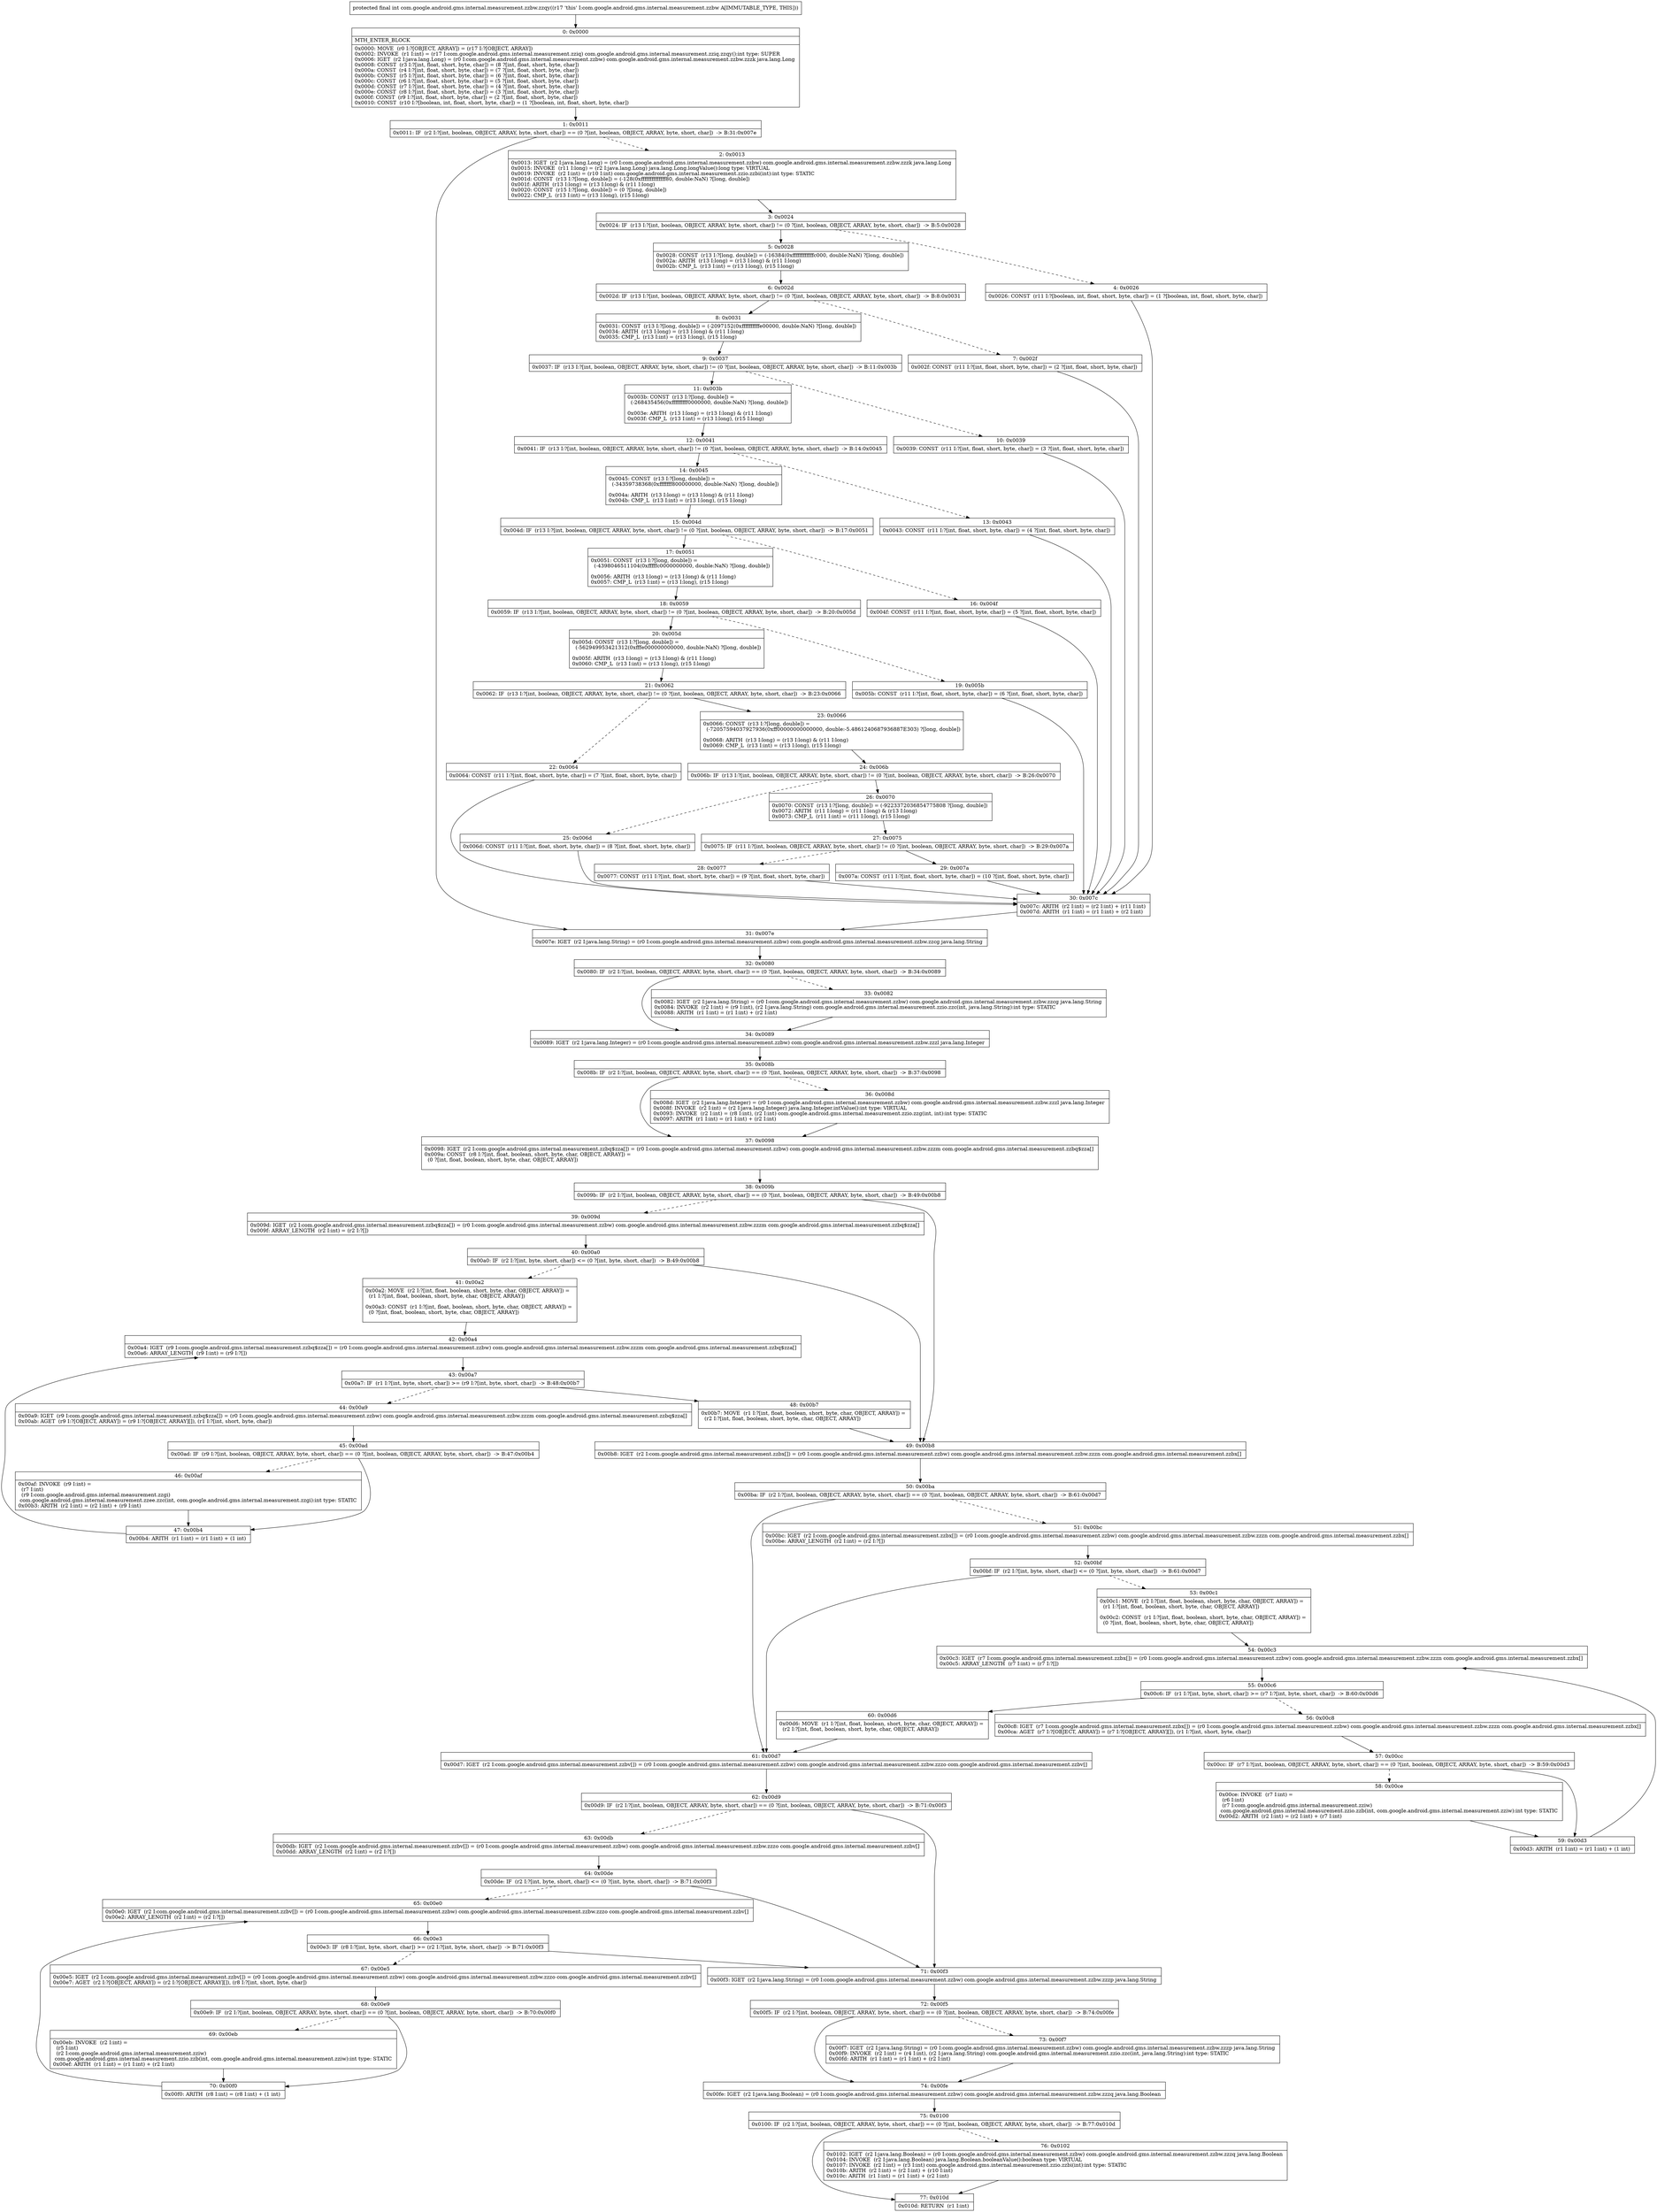 digraph "CFG forcom.google.android.gms.internal.measurement.zzbw.zzqy()I" {
Node_0 [shape=record,label="{0\:\ 0x0000|MTH_ENTER_BLOCK\l|0x0000: MOVE  (r0 I:?[OBJECT, ARRAY]) = (r17 I:?[OBJECT, ARRAY]) \l0x0002: INVOKE  (r1 I:int) = (r17 I:com.google.android.gms.internal.measurement.zziq) com.google.android.gms.internal.measurement.zziq.zzqy():int type: SUPER \l0x0006: IGET  (r2 I:java.lang.Long) = (r0 I:com.google.android.gms.internal.measurement.zzbw) com.google.android.gms.internal.measurement.zzbw.zzzk java.lang.Long \l0x0008: CONST  (r3 I:?[int, float, short, byte, char]) = (8 ?[int, float, short, byte, char]) \l0x000a: CONST  (r4 I:?[int, float, short, byte, char]) = (7 ?[int, float, short, byte, char]) \l0x000b: CONST  (r5 I:?[int, float, short, byte, char]) = (6 ?[int, float, short, byte, char]) \l0x000c: CONST  (r6 I:?[int, float, short, byte, char]) = (5 ?[int, float, short, byte, char]) \l0x000d: CONST  (r7 I:?[int, float, short, byte, char]) = (4 ?[int, float, short, byte, char]) \l0x000e: CONST  (r8 I:?[int, float, short, byte, char]) = (3 ?[int, float, short, byte, char]) \l0x000f: CONST  (r9 I:?[int, float, short, byte, char]) = (2 ?[int, float, short, byte, char]) \l0x0010: CONST  (r10 I:?[boolean, int, float, short, byte, char]) = (1 ?[boolean, int, float, short, byte, char]) \l}"];
Node_1 [shape=record,label="{1\:\ 0x0011|0x0011: IF  (r2 I:?[int, boolean, OBJECT, ARRAY, byte, short, char]) == (0 ?[int, boolean, OBJECT, ARRAY, byte, short, char])  \-\> B:31:0x007e \l}"];
Node_2 [shape=record,label="{2\:\ 0x0013|0x0013: IGET  (r2 I:java.lang.Long) = (r0 I:com.google.android.gms.internal.measurement.zzbw) com.google.android.gms.internal.measurement.zzbw.zzzk java.lang.Long \l0x0015: INVOKE  (r11 I:long) = (r2 I:java.lang.Long) java.lang.Long.longValue():long type: VIRTUAL \l0x0019: INVOKE  (r2 I:int) = (r10 I:int) com.google.android.gms.internal.measurement.zzio.zzbi(int):int type: STATIC \l0x001d: CONST  (r13 I:?[long, double]) = (\-128(0xffffffffffffff80, double:NaN) ?[long, double]) \l0x001f: ARITH  (r13 I:long) = (r13 I:long) & (r11 I:long) \l0x0020: CONST  (r15 I:?[long, double]) = (0 ?[long, double]) \l0x0022: CMP_L  (r13 I:int) = (r13 I:long), (r15 I:long) \l}"];
Node_3 [shape=record,label="{3\:\ 0x0024|0x0024: IF  (r13 I:?[int, boolean, OBJECT, ARRAY, byte, short, char]) != (0 ?[int, boolean, OBJECT, ARRAY, byte, short, char])  \-\> B:5:0x0028 \l}"];
Node_4 [shape=record,label="{4\:\ 0x0026|0x0026: CONST  (r11 I:?[boolean, int, float, short, byte, char]) = (1 ?[boolean, int, float, short, byte, char]) \l}"];
Node_5 [shape=record,label="{5\:\ 0x0028|0x0028: CONST  (r13 I:?[long, double]) = (\-16384(0xffffffffffffc000, double:NaN) ?[long, double]) \l0x002a: ARITH  (r13 I:long) = (r13 I:long) & (r11 I:long) \l0x002b: CMP_L  (r13 I:int) = (r13 I:long), (r15 I:long) \l}"];
Node_6 [shape=record,label="{6\:\ 0x002d|0x002d: IF  (r13 I:?[int, boolean, OBJECT, ARRAY, byte, short, char]) != (0 ?[int, boolean, OBJECT, ARRAY, byte, short, char])  \-\> B:8:0x0031 \l}"];
Node_7 [shape=record,label="{7\:\ 0x002f|0x002f: CONST  (r11 I:?[int, float, short, byte, char]) = (2 ?[int, float, short, byte, char]) \l}"];
Node_8 [shape=record,label="{8\:\ 0x0031|0x0031: CONST  (r13 I:?[long, double]) = (\-2097152(0xffffffffffe00000, double:NaN) ?[long, double]) \l0x0034: ARITH  (r13 I:long) = (r13 I:long) & (r11 I:long) \l0x0035: CMP_L  (r13 I:int) = (r13 I:long), (r15 I:long) \l}"];
Node_9 [shape=record,label="{9\:\ 0x0037|0x0037: IF  (r13 I:?[int, boolean, OBJECT, ARRAY, byte, short, char]) != (0 ?[int, boolean, OBJECT, ARRAY, byte, short, char])  \-\> B:11:0x003b \l}"];
Node_10 [shape=record,label="{10\:\ 0x0039|0x0039: CONST  (r11 I:?[int, float, short, byte, char]) = (3 ?[int, float, short, byte, char]) \l}"];
Node_11 [shape=record,label="{11\:\ 0x003b|0x003b: CONST  (r13 I:?[long, double]) = \l  (\-268435456(0xfffffffff0000000, double:NaN) ?[long, double])\l \l0x003e: ARITH  (r13 I:long) = (r13 I:long) & (r11 I:long) \l0x003f: CMP_L  (r13 I:int) = (r13 I:long), (r15 I:long) \l}"];
Node_12 [shape=record,label="{12\:\ 0x0041|0x0041: IF  (r13 I:?[int, boolean, OBJECT, ARRAY, byte, short, char]) != (0 ?[int, boolean, OBJECT, ARRAY, byte, short, char])  \-\> B:14:0x0045 \l}"];
Node_13 [shape=record,label="{13\:\ 0x0043|0x0043: CONST  (r11 I:?[int, float, short, byte, char]) = (4 ?[int, float, short, byte, char]) \l}"];
Node_14 [shape=record,label="{14\:\ 0x0045|0x0045: CONST  (r13 I:?[long, double]) = \l  (\-34359738368(0xfffffff800000000, double:NaN) ?[long, double])\l \l0x004a: ARITH  (r13 I:long) = (r13 I:long) & (r11 I:long) \l0x004b: CMP_L  (r13 I:int) = (r13 I:long), (r15 I:long) \l}"];
Node_15 [shape=record,label="{15\:\ 0x004d|0x004d: IF  (r13 I:?[int, boolean, OBJECT, ARRAY, byte, short, char]) != (0 ?[int, boolean, OBJECT, ARRAY, byte, short, char])  \-\> B:17:0x0051 \l}"];
Node_16 [shape=record,label="{16\:\ 0x004f|0x004f: CONST  (r11 I:?[int, float, short, byte, char]) = (5 ?[int, float, short, byte, char]) \l}"];
Node_17 [shape=record,label="{17\:\ 0x0051|0x0051: CONST  (r13 I:?[long, double]) = \l  (\-4398046511104(0xfffffc0000000000, double:NaN) ?[long, double])\l \l0x0056: ARITH  (r13 I:long) = (r13 I:long) & (r11 I:long) \l0x0057: CMP_L  (r13 I:int) = (r13 I:long), (r15 I:long) \l}"];
Node_18 [shape=record,label="{18\:\ 0x0059|0x0059: IF  (r13 I:?[int, boolean, OBJECT, ARRAY, byte, short, char]) != (0 ?[int, boolean, OBJECT, ARRAY, byte, short, char])  \-\> B:20:0x005d \l}"];
Node_19 [shape=record,label="{19\:\ 0x005b|0x005b: CONST  (r11 I:?[int, float, short, byte, char]) = (6 ?[int, float, short, byte, char]) \l}"];
Node_20 [shape=record,label="{20\:\ 0x005d|0x005d: CONST  (r13 I:?[long, double]) = \l  (\-562949953421312(0xfffe000000000000, double:NaN) ?[long, double])\l \l0x005f: ARITH  (r13 I:long) = (r13 I:long) & (r11 I:long) \l0x0060: CMP_L  (r13 I:int) = (r13 I:long), (r15 I:long) \l}"];
Node_21 [shape=record,label="{21\:\ 0x0062|0x0062: IF  (r13 I:?[int, boolean, OBJECT, ARRAY, byte, short, char]) != (0 ?[int, boolean, OBJECT, ARRAY, byte, short, char])  \-\> B:23:0x0066 \l}"];
Node_22 [shape=record,label="{22\:\ 0x0064|0x0064: CONST  (r11 I:?[int, float, short, byte, char]) = (7 ?[int, float, short, byte, char]) \l}"];
Node_23 [shape=record,label="{23\:\ 0x0066|0x0066: CONST  (r13 I:?[long, double]) = \l  (\-72057594037927936(0xff00000000000000, double:\-5.4861240687936887E303) ?[long, double])\l \l0x0068: ARITH  (r13 I:long) = (r13 I:long) & (r11 I:long) \l0x0069: CMP_L  (r13 I:int) = (r13 I:long), (r15 I:long) \l}"];
Node_24 [shape=record,label="{24\:\ 0x006b|0x006b: IF  (r13 I:?[int, boolean, OBJECT, ARRAY, byte, short, char]) != (0 ?[int, boolean, OBJECT, ARRAY, byte, short, char])  \-\> B:26:0x0070 \l}"];
Node_25 [shape=record,label="{25\:\ 0x006d|0x006d: CONST  (r11 I:?[int, float, short, byte, char]) = (8 ?[int, float, short, byte, char]) \l}"];
Node_26 [shape=record,label="{26\:\ 0x0070|0x0070: CONST  (r13 I:?[long, double]) = (\-9223372036854775808 ?[long, double]) \l0x0072: ARITH  (r11 I:long) = (r11 I:long) & (r13 I:long) \l0x0073: CMP_L  (r11 I:int) = (r11 I:long), (r15 I:long) \l}"];
Node_27 [shape=record,label="{27\:\ 0x0075|0x0075: IF  (r11 I:?[int, boolean, OBJECT, ARRAY, byte, short, char]) != (0 ?[int, boolean, OBJECT, ARRAY, byte, short, char])  \-\> B:29:0x007a \l}"];
Node_28 [shape=record,label="{28\:\ 0x0077|0x0077: CONST  (r11 I:?[int, float, short, byte, char]) = (9 ?[int, float, short, byte, char]) \l}"];
Node_29 [shape=record,label="{29\:\ 0x007a|0x007a: CONST  (r11 I:?[int, float, short, byte, char]) = (10 ?[int, float, short, byte, char]) \l}"];
Node_30 [shape=record,label="{30\:\ 0x007c|0x007c: ARITH  (r2 I:int) = (r2 I:int) + (r11 I:int) \l0x007d: ARITH  (r1 I:int) = (r1 I:int) + (r2 I:int) \l}"];
Node_31 [shape=record,label="{31\:\ 0x007e|0x007e: IGET  (r2 I:java.lang.String) = (r0 I:com.google.android.gms.internal.measurement.zzbw) com.google.android.gms.internal.measurement.zzbw.zzcg java.lang.String \l}"];
Node_32 [shape=record,label="{32\:\ 0x0080|0x0080: IF  (r2 I:?[int, boolean, OBJECT, ARRAY, byte, short, char]) == (0 ?[int, boolean, OBJECT, ARRAY, byte, short, char])  \-\> B:34:0x0089 \l}"];
Node_33 [shape=record,label="{33\:\ 0x0082|0x0082: IGET  (r2 I:java.lang.String) = (r0 I:com.google.android.gms.internal.measurement.zzbw) com.google.android.gms.internal.measurement.zzbw.zzcg java.lang.String \l0x0084: INVOKE  (r2 I:int) = (r9 I:int), (r2 I:java.lang.String) com.google.android.gms.internal.measurement.zzio.zzc(int, java.lang.String):int type: STATIC \l0x0088: ARITH  (r1 I:int) = (r1 I:int) + (r2 I:int) \l}"];
Node_34 [shape=record,label="{34\:\ 0x0089|0x0089: IGET  (r2 I:java.lang.Integer) = (r0 I:com.google.android.gms.internal.measurement.zzbw) com.google.android.gms.internal.measurement.zzbw.zzzl java.lang.Integer \l}"];
Node_35 [shape=record,label="{35\:\ 0x008b|0x008b: IF  (r2 I:?[int, boolean, OBJECT, ARRAY, byte, short, char]) == (0 ?[int, boolean, OBJECT, ARRAY, byte, short, char])  \-\> B:37:0x0098 \l}"];
Node_36 [shape=record,label="{36\:\ 0x008d|0x008d: IGET  (r2 I:java.lang.Integer) = (r0 I:com.google.android.gms.internal.measurement.zzbw) com.google.android.gms.internal.measurement.zzbw.zzzl java.lang.Integer \l0x008f: INVOKE  (r2 I:int) = (r2 I:java.lang.Integer) java.lang.Integer.intValue():int type: VIRTUAL \l0x0093: INVOKE  (r2 I:int) = (r8 I:int), (r2 I:int) com.google.android.gms.internal.measurement.zzio.zzg(int, int):int type: STATIC \l0x0097: ARITH  (r1 I:int) = (r1 I:int) + (r2 I:int) \l}"];
Node_37 [shape=record,label="{37\:\ 0x0098|0x0098: IGET  (r2 I:com.google.android.gms.internal.measurement.zzbq$zza[]) = (r0 I:com.google.android.gms.internal.measurement.zzbw) com.google.android.gms.internal.measurement.zzbw.zzzm com.google.android.gms.internal.measurement.zzbq$zza[] \l0x009a: CONST  (r8 I:?[int, float, boolean, short, byte, char, OBJECT, ARRAY]) = \l  (0 ?[int, float, boolean, short, byte, char, OBJECT, ARRAY])\l \l}"];
Node_38 [shape=record,label="{38\:\ 0x009b|0x009b: IF  (r2 I:?[int, boolean, OBJECT, ARRAY, byte, short, char]) == (0 ?[int, boolean, OBJECT, ARRAY, byte, short, char])  \-\> B:49:0x00b8 \l}"];
Node_39 [shape=record,label="{39\:\ 0x009d|0x009d: IGET  (r2 I:com.google.android.gms.internal.measurement.zzbq$zza[]) = (r0 I:com.google.android.gms.internal.measurement.zzbw) com.google.android.gms.internal.measurement.zzbw.zzzm com.google.android.gms.internal.measurement.zzbq$zza[] \l0x009f: ARRAY_LENGTH  (r2 I:int) = (r2 I:?[]) \l}"];
Node_40 [shape=record,label="{40\:\ 0x00a0|0x00a0: IF  (r2 I:?[int, byte, short, char]) \<= (0 ?[int, byte, short, char])  \-\> B:49:0x00b8 \l}"];
Node_41 [shape=record,label="{41\:\ 0x00a2|0x00a2: MOVE  (r2 I:?[int, float, boolean, short, byte, char, OBJECT, ARRAY]) = \l  (r1 I:?[int, float, boolean, short, byte, char, OBJECT, ARRAY])\l \l0x00a3: CONST  (r1 I:?[int, float, boolean, short, byte, char, OBJECT, ARRAY]) = \l  (0 ?[int, float, boolean, short, byte, char, OBJECT, ARRAY])\l \l}"];
Node_42 [shape=record,label="{42\:\ 0x00a4|0x00a4: IGET  (r9 I:com.google.android.gms.internal.measurement.zzbq$zza[]) = (r0 I:com.google.android.gms.internal.measurement.zzbw) com.google.android.gms.internal.measurement.zzbw.zzzm com.google.android.gms.internal.measurement.zzbq$zza[] \l0x00a6: ARRAY_LENGTH  (r9 I:int) = (r9 I:?[]) \l}"];
Node_43 [shape=record,label="{43\:\ 0x00a7|0x00a7: IF  (r1 I:?[int, byte, short, char]) \>= (r9 I:?[int, byte, short, char])  \-\> B:48:0x00b7 \l}"];
Node_44 [shape=record,label="{44\:\ 0x00a9|0x00a9: IGET  (r9 I:com.google.android.gms.internal.measurement.zzbq$zza[]) = (r0 I:com.google.android.gms.internal.measurement.zzbw) com.google.android.gms.internal.measurement.zzbw.zzzm com.google.android.gms.internal.measurement.zzbq$zza[] \l0x00ab: AGET  (r9 I:?[OBJECT, ARRAY]) = (r9 I:?[OBJECT, ARRAY][]), (r1 I:?[int, short, byte, char]) \l}"];
Node_45 [shape=record,label="{45\:\ 0x00ad|0x00ad: IF  (r9 I:?[int, boolean, OBJECT, ARRAY, byte, short, char]) == (0 ?[int, boolean, OBJECT, ARRAY, byte, short, char])  \-\> B:47:0x00b4 \l}"];
Node_46 [shape=record,label="{46\:\ 0x00af|0x00af: INVOKE  (r9 I:int) = \l  (r7 I:int)\l  (r9 I:com.google.android.gms.internal.measurement.zzgi)\l com.google.android.gms.internal.measurement.zzee.zzc(int, com.google.android.gms.internal.measurement.zzgi):int type: STATIC \l0x00b3: ARITH  (r2 I:int) = (r2 I:int) + (r9 I:int) \l}"];
Node_47 [shape=record,label="{47\:\ 0x00b4|0x00b4: ARITH  (r1 I:int) = (r1 I:int) + (1 int) \l}"];
Node_48 [shape=record,label="{48\:\ 0x00b7|0x00b7: MOVE  (r1 I:?[int, float, boolean, short, byte, char, OBJECT, ARRAY]) = \l  (r2 I:?[int, float, boolean, short, byte, char, OBJECT, ARRAY])\l \l}"];
Node_49 [shape=record,label="{49\:\ 0x00b8|0x00b8: IGET  (r2 I:com.google.android.gms.internal.measurement.zzbx[]) = (r0 I:com.google.android.gms.internal.measurement.zzbw) com.google.android.gms.internal.measurement.zzbw.zzzn com.google.android.gms.internal.measurement.zzbx[] \l}"];
Node_50 [shape=record,label="{50\:\ 0x00ba|0x00ba: IF  (r2 I:?[int, boolean, OBJECT, ARRAY, byte, short, char]) == (0 ?[int, boolean, OBJECT, ARRAY, byte, short, char])  \-\> B:61:0x00d7 \l}"];
Node_51 [shape=record,label="{51\:\ 0x00bc|0x00bc: IGET  (r2 I:com.google.android.gms.internal.measurement.zzbx[]) = (r0 I:com.google.android.gms.internal.measurement.zzbw) com.google.android.gms.internal.measurement.zzbw.zzzn com.google.android.gms.internal.measurement.zzbx[] \l0x00be: ARRAY_LENGTH  (r2 I:int) = (r2 I:?[]) \l}"];
Node_52 [shape=record,label="{52\:\ 0x00bf|0x00bf: IF  (r2 I:?[int, byte, short, char]) \<= (0 ?[int, byte, short, char])  \-\> B:61:0x00d7 \l}"];
Node_53 [shape=record,label="{53\:\ 0x00c1|0x00c1: MOVE  (r2 I:?[int, float, boolean, short, byte, char, OBJECT, ARRAY]) = \l  (r1 I:?[int, float, boolean, short, byte, char, OBJECT, ARRAY])\l \l0x00c2: CONST  (r1 I:?[int, float, boolean, short, byte, char, OBJECT, ARRAY]) = \l  (0 ?[int, float, boolean, short, byte, char, OBJECT, ARRAY])\l \l}"];
Node_54 [shape=record,label="{54\:\ 0x00c3|0x00c3: IGET  (r7 I:com.google.android.gms.internal.measurement.zzbx[]) = (r0 I:com.google.android.gms.internal.measurement.zzbw) com.google.android.gms.internal.measurement.zzbw.zzzn com.google.android.gms.internal.measurement.zzbx[] \l0x00c5: ARRAY_LENGTH  (r7 I:int) = (r7 I:?[]) \l}"];
Node_55 [shape=record,label="{55\:\ 0x00c6|0x00c6: IF  (r1 I:?[int, byte, short, char]) \>= (r7 I:?[int, byte, short, char])  \-\> B:60:0x00d6 \l}"];
Node_56 [shape=record,label="{56\:\ 0x00c8|0x00c8: IGET  (r7 I:com.google.android.gms.internal.measurement.zzbx[]) = (r0 I:com.google.android.gms.internal.measurement.zzbw) com.google.android.gms.internal.measurement.zzbw.zzzn com.google.android.gms.internal.measurement.zzbx[] \l0x00ca: AGET  (r7 I:?[OBJECT, ARRAY]) = (r7 I:?[OBJECT, ARRAY][]), (r1 I:?[int, short, byte, char]) \l}"];
Node_57 [shape=record,label="{57\:\ 0x00cc|0x00cc: IF  (r7 I:?[int, boolean, OBJECT, ARRAY, byte, short, char]) == (0 ?[int, boolean, OBJECT, ARRAY, byte, short, char])  \-\> B:59:0x00d3 \l}"];
Node_58 [shape=record,label="{58\:\ 0x00ce|0x00ce: INVOKE  (r7 I:int) = \l  (r6 I:int)\l  (r7 I:com.google.android.gms.internal.measurement.zziw)\l com.google.android.gms.internal.measurement.zzio.zzb(int, com.google.android.gms.internal.measurement.zziw):int type: STATIC \l0x00d2: ARITH  (r2 I:int) = (r2 I:int) + (r7 I:int) \l}"];
Node_59 [shape=record,label="{59\:\ 0x00d3|0x00d3: ARITH  (r1 I:int) = (r1 I:int) + (1 int) \l}"];
Node_60 [shape=record,label="{60\:\ 0x00d6|0x00d6: MOVE  (r1 I:?[int, float, boolean, short, byte, char, OBJECT, ARRAY]) = \l  (r2 I:?[int, float, boolean, short, byte, char, OBJECT, ARRAY])\l \l}"];
Node_61 [shape=record,label="{61\:\ 0x00d7|0x00d7: IGET  (r2 I:com.google.android.gms.internal.measurement.zzbv[]) = (r0 I:com.google.android.gms.internal.measurement.zzbw) com.google.android.gms.internal.measurement.zzbw.zzzo com.google.android.gms.internal.measurement.zzbv[] \l}"];
Node_62 [shape=record,label="{62\:\ 0x00d9|0x00d9: IF  (r2 I:?[int, boolean, OBJECT, ARRAY, byte, short, char]) == (0 ?[int, boolean, OBJECT, ARRAY, byte, short, char])  \-\> B:71:0x00f3 \l}"];
Node_63 [shape=record,label="{63\:\ 0x00db|0x00db: IGET  (r2 I:com.google.android.gms.internal.measurement.zzbv[]) = (r0 I:com.google.android.gms.internal.measurement.zzbw) com.google.android.gms.internal.measurement.zzbw.zzzo com.google.android.gms.internal.measurement.zzbv[] \l0x00dd: ARRAY_LENGTH  (r2 I:int) = (r2 I:?[]) \l}"];
Node_64 [shape=record,label="{64\:\ 0x00de|0x00de: IF  (r2 I:?[int, byte, short, char]) \<= (0 ?[int, byte, short, char])  \-\> B:71:0x00f3 \l}"];
Node_65 [shape=record,label="{65\:\ 0x00e0|0x00e0: IGET  (r2 I:com.google.android.gms.internal.measurement.zzbv[]) = (r0 I:com.google.android.gms.internal.measurement.zzbw) com.google.android.gms.internal.measurement.zzbw.zzzo com.google.android.gms.internal.measurement.zzbv[] \l0x00e2: ARRAY_LENGTH  (r2 I:int) = (r2 I:?[]) \l}"];
Node_66 [shape=record,label="{66\:\ 0x00e3|0x00e3: IF  (r8 I:?[int, byte, short, char]) \>= (r2 I:?[int, byte, short, char])  \-\> B:71:0x00f3 \l}"];
Node_67 [shape=record,label="{67\:\ 0x00e5|0x00e5: IGET  (r2 I:com.google.android.gms.internal.measurement.zzbv[]) = (r0 I:com.google.android.gms.internal.measurement.zzbw) com.google.android.gms.internal.measurement.zzbw.zzzo com.google.android.gms.internal.measurement.zzbv[] \l0x00e7: AGET  (r2 I:?[OBJECT, ARRAY]) = (r2 I:?[OBJECT, ARRAY][]), (r8 I:?[int, short, byte, char]) \l}"];
Node_68 [shape=record,label="{68\:\ 0x00e9|0x00e9: IF  (r2 I:?[int, boolean, OBJECT, ARRAY, byte, short, char]) == (0 ?[int, boolean, OBJECT, ARRAY, byte, short, char])  \-\> B:70:0x00f0 \l}"];
Node_69 [shape=record,label="{69\:\ 0x00eb|0x00eb: INVOKE  (r2 I:int) = \l  (r5 I:int)\l  (r2 I:com.google.android.gms.internal.measurement.zziw)\l com.google.android.gms.internal.measurement.zzio.zzb(int, com.google.android.gms.internal.measurement.zziw):int type: STATIC \l0x00ef: ARITH  (r1 I:int) = (r1 I:int) + (r2 I:int) \l}"];
Node_70 [shape=record,label="{70\:\ 0x00f0|0x00f0: ARITH  (r8 I:int) = (r8 I:int) + (1 int) \l}"];
Node_71 [shape=record,label="{71\:\ 0x00f3|0x00f3: IGET  (r2 I:java.lang.String) = (r0 I:com.google.android.gms.internal.measurement.zzbw) com.google.android.gms.internal.measurement.zzbw.zzzp java.lang.String \l}"];
Node_72 [shape=record,label="{72\:\ 0x00f5|0x00f5: IF  (r2 I:?[int, boolean, OBJECT, ARRAY, byte, short, char]) == (0 ?[int, boolean, OBJECT, ARRAY, byte, short, char])  \-\> B:74:0x00fe \l}"];
Node_73 [shape=record,label="{73\:\ 0x00f7|0x00f7: IGET  (r2 I:java.lang.String) = (r0 I:com.google.android.gms.internal.measurement.zzbw) com.google.android.gms.internal.measurement.zzbw.zzzp java.lang.String \l0x00f9: INVOKE  (r2 I:int) = (r4 I:int), (r2 I:java.lang.String) com.google.android.gms.internal.measurement.zzio.zzc(int, java.lang.String):int type: STATIC \l0x00fd: ARITH  (r1 I:int) = (r1 I:int) + (r2 I:int) \l}"];
Node_74 [shape=record,label="{74\:\ 0x00fe|0x00fe: IGET  (r2 I:java.lang.Boolean) = (r0 I:com.google.android.gms.internal.measurement.zzbw) com.google.android.gms.internal.measurement.zzbw.zzzq java.lang.Boolean \l}"];
Node_75 [shape=record,label="{75\:\ 0x0100|0x0100: IF  (r2 I:?[int, boolean, OBJECT, ARRAY, byte, short, char]) == (0 ?[int, boolean, OBJECT, ARRAY, byte, short, char])  \-\> B:77:0x010d \l}"];
Node_76 [shape=record,label="{76\:\ 0x0102|0x0102: IGET  (r2 I:java.lang.Boolean) = (r0 I:com.google.android.gms.internal.measurement.zzbw) com.google.android.gms.internal.measurement.zzbw.zzzq java.lang.Boolean \l0x0104: INVOKE  (r2 I:java.lang.Boolean) java.lang.Boolean.booleanValue():boolean type: VIRTUAL \l0x0107: INVOKE  (r2 I:int) = (r3 I:int) com.google.android.gms.internal.measurement.zzio.zzbi(int):int type: STATIC \l0x010b: ARITH  (r2 I:int) = (r2 I:int) + (r10 I:int) \l0x010c: ARITH  (r1 I:int) = (r1 I:int) + (r2 I:int) \l}"];
Node_77 [shape=record,label="{77\:\ 0x010d|0x010d: RETURN  (r1 I:int) \l}"];
MethodNode[shape=record,label="{protected final int com.google.android.gms.internal.measurement.zzbw.zzqy((r17 'this' I:com.google.android.gms.internal.measurement.zzbw A[IMMUTABLE_TYPE, THIS])) }"];
MethodNode -> Node_0;
Node_0 -> Node_1;
Node_1 -> Node_2[style=dashed];
Node_1 -> Node_31;
Node_2 -> Node_3;
Node_3 -> Node_4[style=dashed];
Node_3 -> Node_5;
Node_4 -> Node_30;
Node_5 -> Node_6;
Node_6 -> Node_7[style=dashed];
Node_6 -> Node_8;
Node_7 -> Node_30;
Node_8 -> Node_9;
Node_9 -> Node_10[style=dashed];
Node_9 -> Node_11;
Node_10 -> Node_30;
Node_11 -> Node_12;
Node_12 -> Node_13[style=dashed];
Node_12 -> Node_14;
Node_13 -> Node_30;
Node_14 -> Node_15;
Node_15 -> Node_16[style=dashed];
Node_15 -> Node_17;
Node_16 -> Node_30;
Node_17 -> Node_18;
Node_18 -> Node_19[style=dashed];
Node_18 -> Node_20;
Node_19 -> Node_30;
Node_20 -> Node_21;
Node_21 -> Node_22[style=dashed];
Node_21 -> Node_23;
Node_22 -> Node_30;
Node_23 -> Node_24;
Node_24 -> Node_25[style=dashed];
Node_24 -> Node_26;
Node_25 -> Node_30;
Node_26 -> Node_27;
Node_27 -> Node_28[style=dashed];
Node_27 -> Node_29;
Node_28 -> Node_30;
Node_29 -> Node_30;
Node_30 -> Node_31;
Node_31 -> Node_32;
Node_32 -> Node_33[style=dashed];
Node_32 -> Node_34;
Node_33 -> Node_34;
Node_34 -> Node_35;
Node_35 -> Node_36[style=dashed];
Node_35 -> Node_37;
Node_36 -> Node_37;
Node_37 -> Node_38;
Node_38 -> Node_39[style=dashed];
Node_38 -> Node_49;
Node_39 -> Node_40;
Node_40 -> Node_41[style=dashed];
Node_40 -> Node_49;
Node_41 -> Node_42;
Node_42 -> Node_43;
Node_43 -> Node_44[style=dashed];
Node_43 -> Node_48;
Node_44 -> Node_45;
Node_45 -> Node_46[style=dashed];
Node_45 -> Node_47;
Node_46 -> Node_47;
Node_47 -> Node_42;
Node_48 -> Node_49;
Node_49 -> Node_50;
Node_50 -> Node_51[style=dashed];
Node_50 -> Node_61;
Node_51 -> Node_52;
Node_52 -> Node_53[style=dashed];
Node_52 -> Node_61;
Node_53 -> Node_54;
Node_54 -> Node_55;
Node_55 -> Node_56[style=dashed];
Node_55 -> Node_60;
Node_56 -> Node_57;
Node_57 -> Node_58[style=dashed];
Node_57 -> Node_59;
Node_58 -> Node_59;
Node_59 -> Node_54;
Node_60 -> Node_61;
Node_61 -> Node_62;
Node_62 -> Node_63[style=dashed];
Node_62 -> Node_71;
Node_63 -> Node_64;
Node_64 -> Node_65[style=dashed];
Node_64 -> Node_71;
Node_65 -> Node_66;
Node_66 -> Node_67[style=dashed];
Node_66 -> Node_71;
Node_67 -> Node_68;
Node_68 -> Node_69[style=dashed];
Node_68 -> Node_70;
Node_69 -> Node_70;
Node_70 -> Node_65;
Node_71 -> Node_72;
Node_72 -> Node_73[style=dashed];
Node_72 -> Node_74;
Node_73 -> Node_74;
Node_74 -> Node_75;
Node_75 -> Node_76[style=dashed];
Node_75 -> Node_77;
Node_76 -> Node_77;
}

